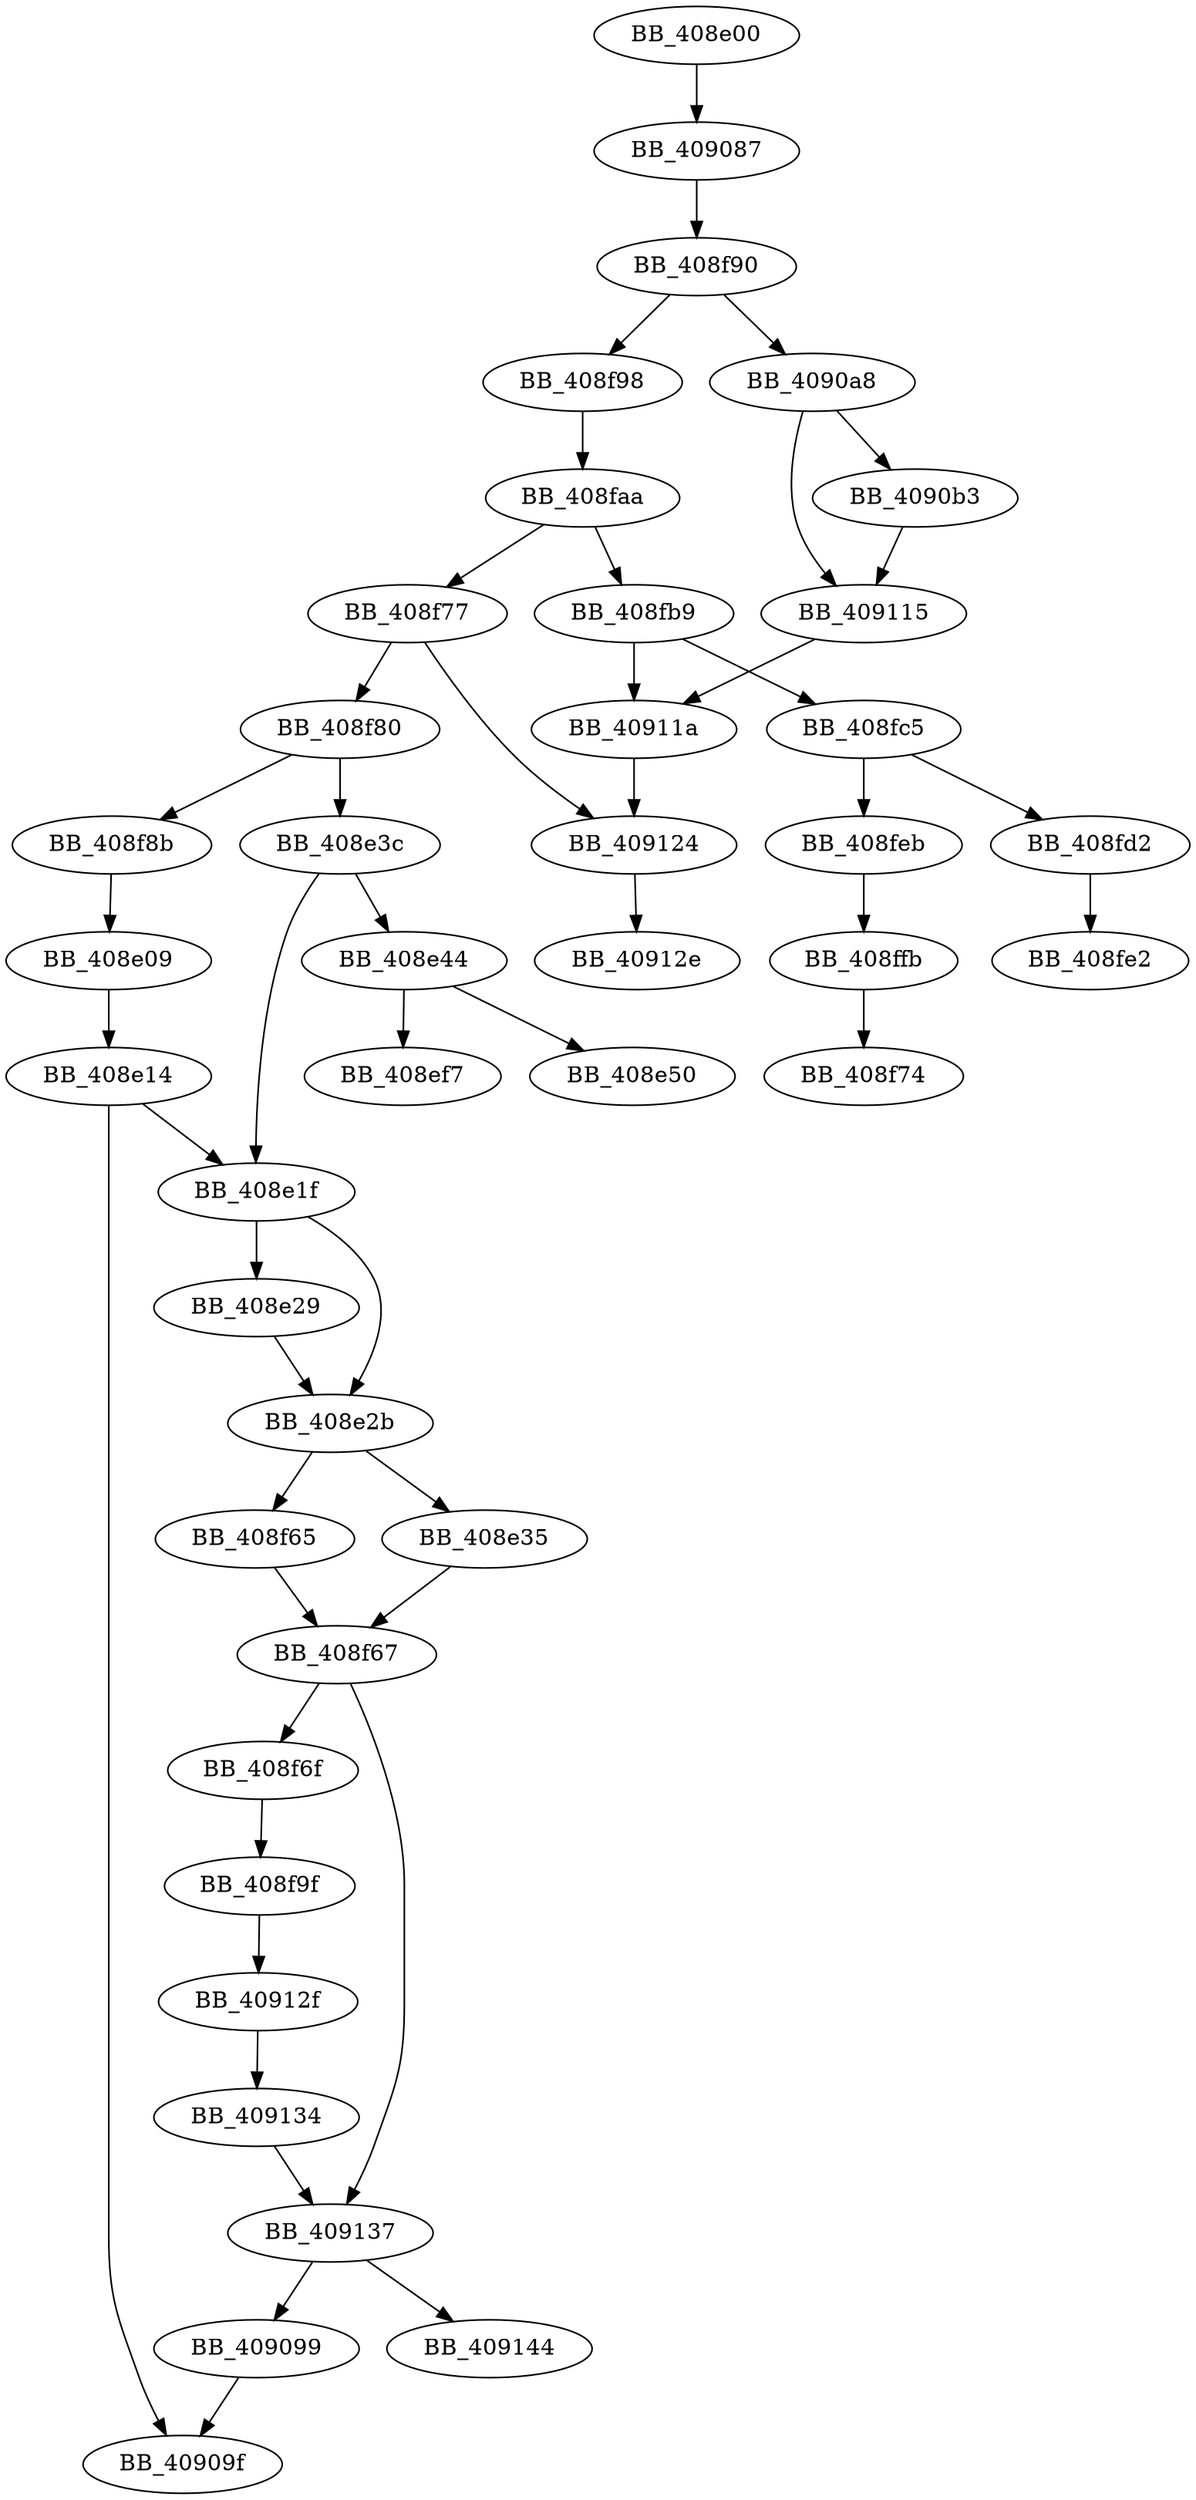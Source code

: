 DiGraph sub_408E00{
BB_408e00->BB_409087
BB_408e09->BB_408e14
BB_408e14->BB_408e1f
BB_408e14->BB_40909f
BB_408e1f->BB_408e29
BB_408e1f->BB_408e2b
BB_408e29->BB_408e2b
BB_408e2b->BB_408e35
BB_408e2b->BB_408f65
BB_408e35->BB_408f67
BB_408e3c->BB_408e1f
BB_408e3c->BB_408e44
BB_408e44->BB_408e50
BB_408e44->BB_408ef7
BB_408f65->BB_408f67
BB_408f67->BB_408f6f
BB_408f67->BB_409137
BB_408f6f->BB_408f9f
BB_408f77->BB_408f80
BB_408f77->BB_409124
BB_408f80->BB_408e3c
BB_408f80->BB_408f8b
BB_408f8b->BB_408e09
BB_408f90->BB_408f98
BB_408f90->BB_4090a8
BB_408f98->BB_408faa
BB_408f9f->BB_40912f
BB_408faa->BB_408f77
BB_408faa->BB_408fb9
BB_408fb9->BB_408fc5
BB_408fb9->BB_40911a
BB_408fc5->BB_408fd2
BB_408fc5->BB_408feb
BB_408fd2->BB_408fe2
BB_408feb->BB_408ffb
BB_408ffb->BB_408f74
BB_409087->BB_408f90
BB_409099->BB_40909f
BB_4090a8->BB_4090b3
BB_4090a8->BB_409115
BB_4090b3->BB_409115
BB_409115->BB_40911a
BB_40911a->BB_409124
BB_409124->BB_40912e
BB_40912f->BB_409134
BB_409134->BB_409137
BB_409137->BB_409099
BB_409137->BB_409144
}
